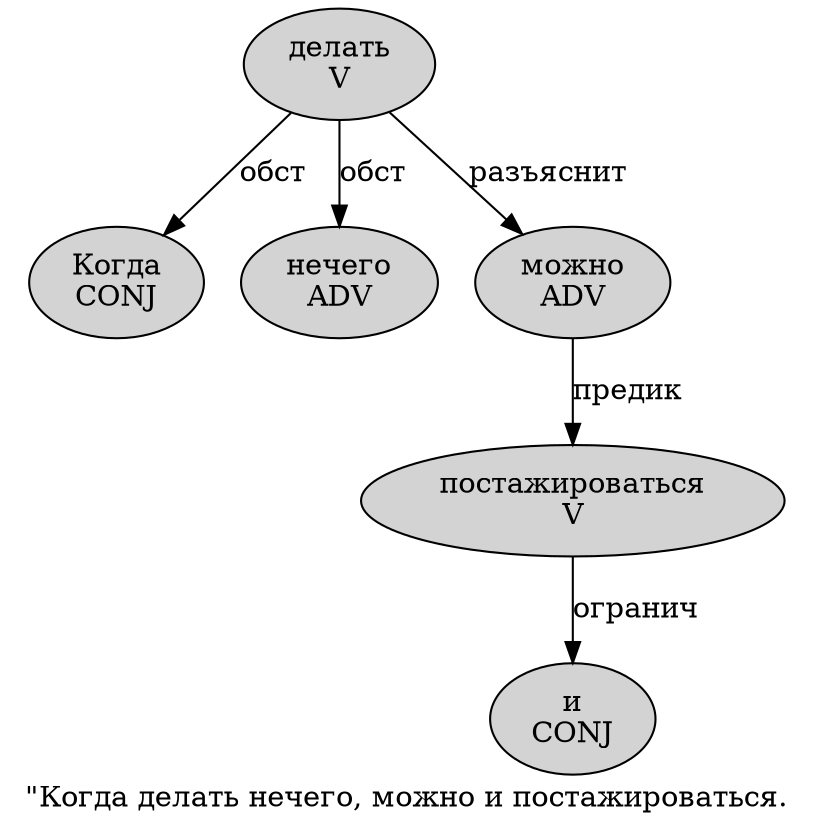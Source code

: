 digraph SENTENCE_458 {
	graph [label="\"Когда делать нечего, можно и постажироваться."]
	node [style=filled]
		1 [label="Когда
CONJ" color="" fillcolor=lightgray penwidth=1 shape=ellipse]
		2 [label="делать
V" color="" fillcolor=lightgray penwidth=1 shape=ellipse]
		3 [label="нечего
ADV" color="" fillcolor=lightgray penwidth=1 shape=ellipse]
		5 [label="можно
ADV" color="" fillcolor=lightgray penwidth=1 shape=ellipse]
		6 [label="и
CONJ" color="" fillcolor=lightgray penwidth=1 shape=ellipse]
		7 [label="постажироваться
V" color="" fillcolor=lightgray penwidth=1 shape=ellipse]
			5 -> 7 [label="предик"]
			2 -> 1 [label="обст"]
			2 -> 3 [label="обст"]
			2 -> 5 [label="разъяснит"]
			7 -> 6 [label="огранич"]
}